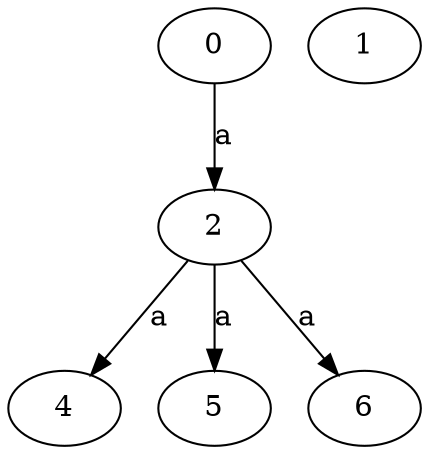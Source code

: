strict digraph  {
0;
2;
4;
5;
1;
6;
0 -> 2  [label=a];
2 -> 4  [label=a];
2 -> 5  [label=a];
2 -> 6  [label=a];
}
